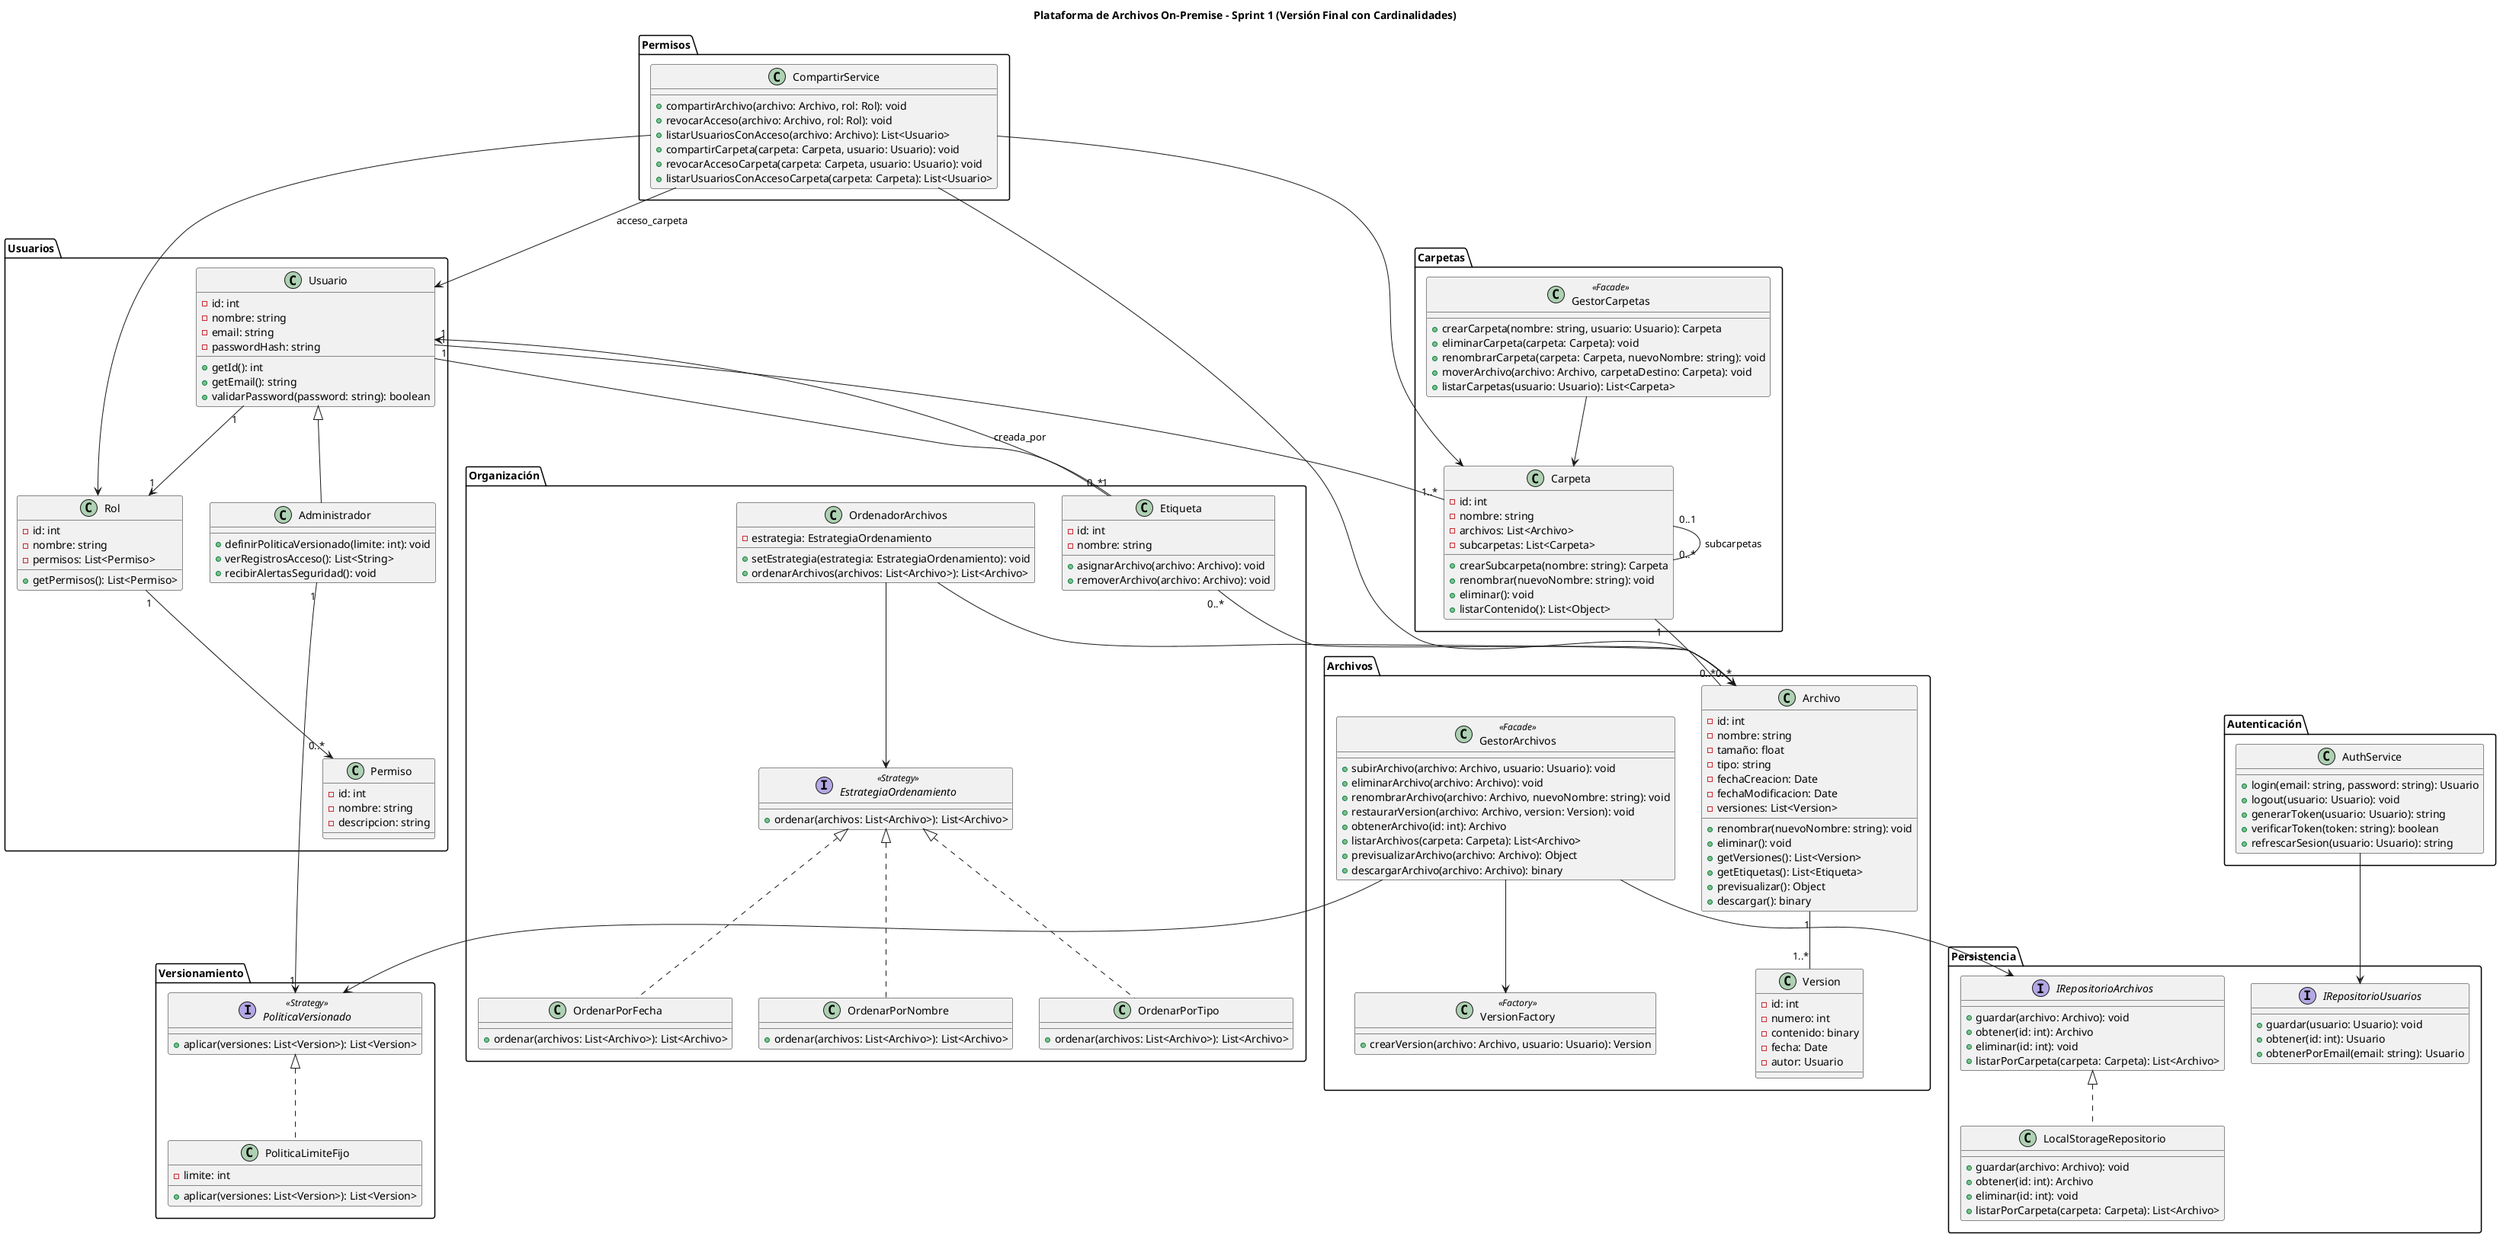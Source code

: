 @startuml
title Plataforma de Archivos On-Premise - Sprint 1 (Versión Final con Cardinalidades)

' ======================
' USUARIOS Y ROLES
' ======================
package "Usuarios" {
  class Usuario {
    -id: int
    -nombre: string
    -email: string
    -passwordHash: string
    +getId(): int
    +getEmail(): string
    +validarPassword(password: string): boolean
  }

  class Administrador extends Usuario {
    +definirPoliticaVersionado(limite: int): void
    +verRegistrosAcceso(): List<String>
    +recibirAlertasSeguridad(): void
  }

  class Rol {
    -id: int
    -nombre: string
    -permisos: List<Permiso>
    +getPermisos(): List<Permiso>
  }

  class Permiso {
    -id: int
    -nombre: string
    -descripcion: string
  }
}

' ======================
' AUTENTICACION
' ======================
package "Autenticación" {
  class AuthService {
    +login(email: string, password: string): Usuario
    +logout(usuario: Usuario): void
    +generarToken(usuario: Usuario): string
    +verificarToken(token: string): boolean
    +refrescarSesion(usuario: Usuario): string
  }
}

' ======================
' ARCHIVOS
' ======================
package "Archivos" {
  class Archivo {
    -id: int
    -nombre: string
    -tamaño: float
    -tipo: string
    -fechaCreacion: Date
    -fechaModificacion: Date
    -versiones: List<Version>
    +renombrar(nuevoNombre: string): void
    +eliminar(): void
    +getVersiones(): List<Version>
    +getEtiquetas(): List<Etiqueta>
    +previsualizar(): Object
    +descargar(): binary
  }

  class Version {
    -id: int
    -numero: int
    -contenido: binary
    -fecha: Date
    -autor: Usuario
  }

  class GestorArchivos <<Facade>> {
    +subirArchivo(archivo: Archivo, usuario: Usuario): void
    +eliminarArchivo(archivo: Archivo): void
    +renombrarArchivo(archivo: Archivo, nuevoNombre: string): void
    +restaurarVersion(archivo: Archivo, version: Version): void
    +obtenerArchivo(id: int): Archivo
    +listarArchivos(carpeta: Carpeta): List<Archivo>
    +previsualizarArchivo(archivo: Archivo): Object
    +descargarArchivo(archivo: Archivo): binary
  }

  class VersionFactory <<Factory>> {
    +crearVersion(archivo: Archivo, usuario: Usuario): Version
  }
}

' ======================
' CARPETAS
' ======================
package "Carpetas" {
  class Carpeta {
    -id: int
    -nombre: string
    -archivos: List<Archivo>
    -subcarpetas: List<Carpeta>
    +crearSubcarpeta(nombre: string): Carpeta
    +renombrar(nuevoNombre: string): void
    +eliminar(): void
    +listarContenido(): List<Object>
  }

  class GestorCarpetas <<Facade>> {
    +crearCarpeta(nombre: string, usuario: Usuario): Carpeta
    +eliminarCarpeta(carpeta: Carpeta): void
    +renombrarCarpeta(carpeta: Carpeta, nuevoNombre: string): void
    +moverArchivo(archivo: Archivo, carpetaDestino: Carpeta): void
    +listarCarpetas(usuario: Usuario): List<Carpeta>
  }
}

' ======================
' ORGANIZACION Y ORDENAMIENTO
' ======================
package "Organización" {
  class Etiqueta {
    -id: int
    -nombre: string
    +asignarArchivo(archivo: Archivo): void
    +removerArchivo(archivo: Archivo): void
  }

  interface EstrategiaOrdenamiento <<Strategy>> {
    +ordenar(archivos: List<Archivo>): List<Archivo>
  }

  class OrdenarPorFecha implements EstrategiaOrdenamiento {
    +ordenar(archivos: List<Archivo>): List<Archivo>
  }

  class OrdenarPorNombre implements EstrategiaOrdenamiento {
    +ordenar(archivos: List<Archivo>): List<Archivo>
  }

  class OrdenarPorTipo implements EstrategiaOrdenamiento {
    +ordenar(archivos: List<Archivo>): List<Archivo>
  }

  class OrdenadorArchivos {
    -estrategia: EstrategiaOrdenamiento
    +setEstrategia(estrategia: EstrategiaOrdenamiento): void
    +ordenarArchivos(archivos: List<Archivo>): List<Archivo>
  }
}

' ======================
' VERSIONAMIENTO
' ======================
package "Versionamiento" {
  interface PoliticaVersionado <<Strategy>> {
    +aplicar(versiones: List<Version>): List<Version>
  }

  class PoliticaLimiteFijo implements PoliticaVersionado {
    -limite: int
    +aplicar(versiones: List<Version>): List<Version>
  }
}

' ======================
' PERMISOS
' ======================
package "Permisos" {
  class CompartirService {
    +compartirArchivo(archivo: Archivo, rol: Rol): void
    +revocarAcceso(archivo: Archivo, rol: Rol): void
    +listarUsuariosConAcceso(archivo: Archivo): List<Usuario>
    +compartirCarpeta(carpeta: Carpeta, usuario: Usuario): void
    +revocarAccesoCarpeta(carpeta: Carpeta, usuario: Usuario): void
    +listarUsuariosConAccesoCarpeta(carpeta: Carpeta): List<Usuario>
  }
}

' ======================
' PERSISTENCIA
' ======================
package "Persistencia" {
  interface IRepositorioArchivos {
    +guardar(archivo: Archivo): void
    +obtener(id: int): Archivo
    +eliminar(id: int): void
    +listarPorCarpeta(carpeta: Carpeta): List<Archivo>
  }

  interface IRepositorioUsuarios {
    +guardar(usuario: Usuario): void
    +obtener(id: int): Usuario
    +obtenerPorEmail(email: string): Usuario
  }

  class LocalStorageRepositorio implements IRepositorioArchivos {
    +guardar(archivo: Archivo): void
    +obtener(id: int): Archivo
    +eliminar(id: int): void
    +listarPorCarpeta(carpeta: Carpeta): List<Archivo>
  }
}

' ======================
' RELACIONES CON CARDINALIDAD
' ======================
Usuario "1" -- "1..*" Carpeta
Usuario "1" -- "0..*" Etiqueta
Usuario "1" --> "1" Rol
Rol "1" --> "0..*" Permiso

Carpeta "1" -- "0..*" Archivo
Carpeta "0..1" -- "0..*" Carpeta : subcarpetas

Archivo "1" -- "1..*" Version
Archivo "0..*" -- "0..*" Etiqueta

Etiqueta "1" --> "1" Usuario : creada_por

Administrador "1" --> "1" PoliticaVersionado
GestorArchivos --> VersionFactory
GestorArchivos --> PoliticaVersionado
GestorArchivos --> IRepositorioArchivos
GestorCarpetas --> Carpeta
OrdenadorArchivos --> EstrategiaOrdenamiento
OrdenadorArchivos --> Archivo
CompartirService --> Archivo
CompartirService --> Rol
CompartirService --> Carpeta
CompartirService --> Usuario : acceso_carpeta
AuthService --> IRepositorioUsuarios
@enduml